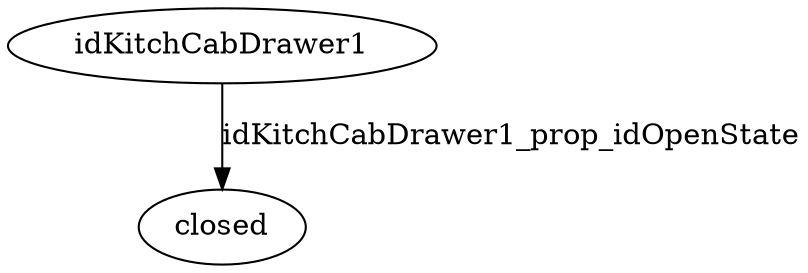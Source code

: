 strict digraph  {
idKitchCabDrawer1 [node_type=entity_node, root=root];
closed;
idKitchCabDrawer1 -> closed  [edge_type=property, label=idKitchCabDrawer1_prop_idOpenState];
}
